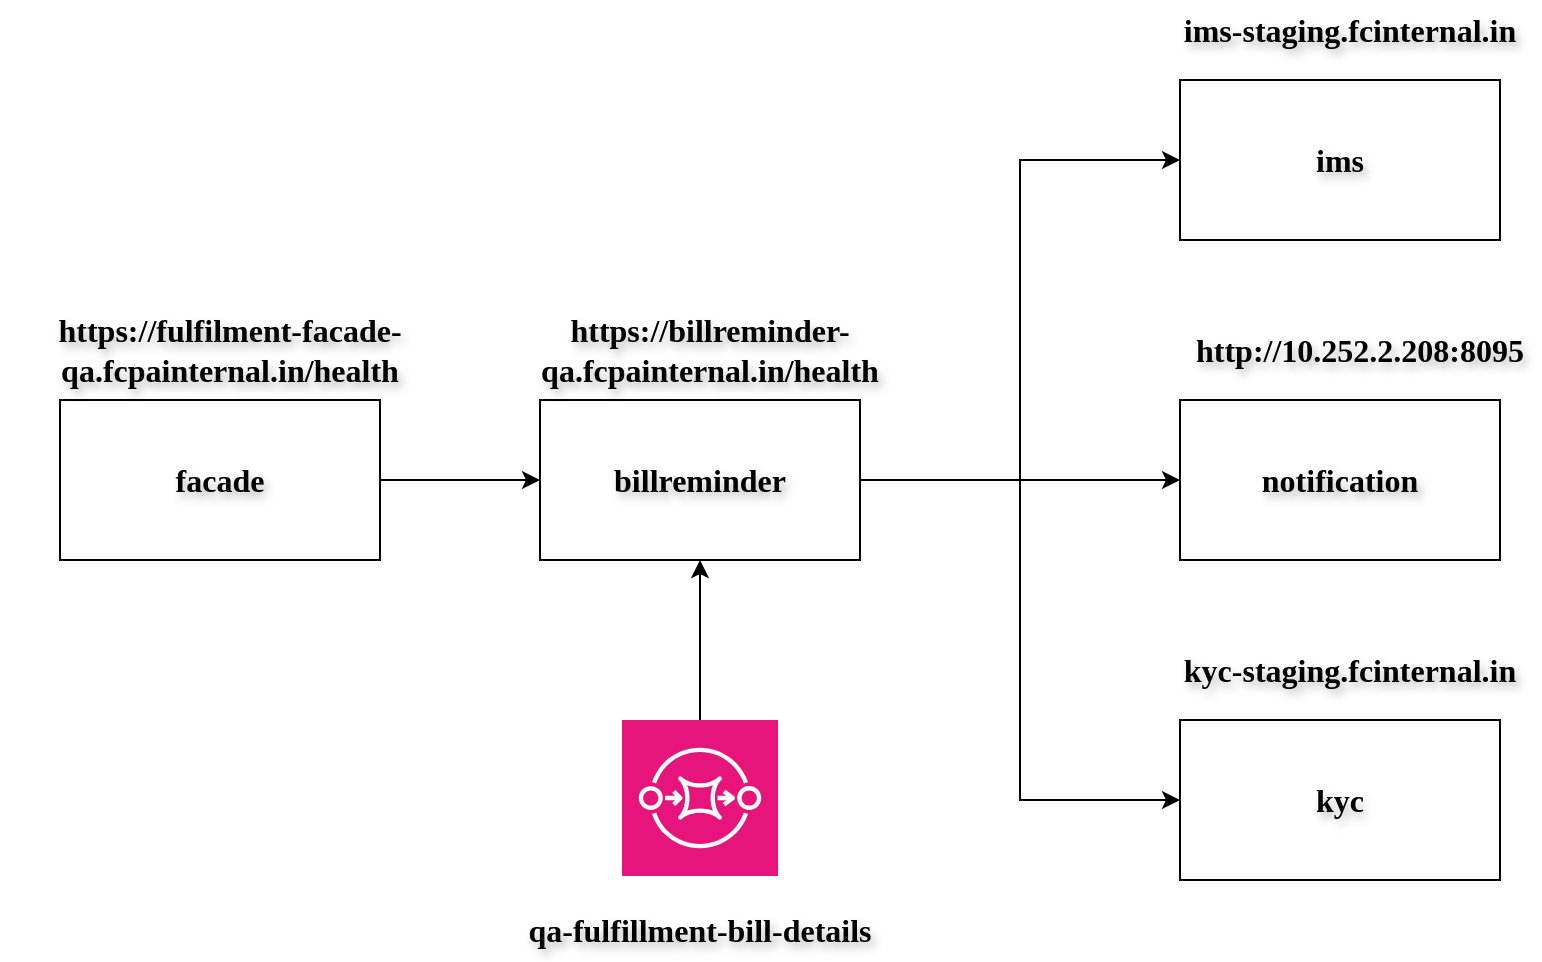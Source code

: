 <mxfile version="26.0.6">
  <diagram name="Page-1" id="c0rakYdYkkOSW9MFR3pB">
    <mxGraphModel dx="1434" dy="715" grid="1" gridSize="10" guides="1" tooltips="1" connect="1" arrows="1" fold="1" page="1" pageScale="1" pageWidth="850" pageHeight="1100" math="0" shadow="0">
      <root>
        <mxCell id="0" />
        <mxCell id="1" parent="0" />
        <mxCell id="gjNtZo99XuUkxoSSHXK9-3" style="edgeStyle=orthogonalEdgeStyle;rounded=0;orthogonalLoop=1;jettySize=auto;html=1;exitX=1;exitY=0.5;exitDx=0;exitDy=0;fontStyle=1;fontSize=16;movable=1;resizable=1;rotatable=1;deletable=1;editable=1;locked=0;connectable=1;labelBackgroundColor=none;fontColor=default;fontFamily=Times New Roman;textShadow=1;labelBorderColor=none;" edge="1" parent="1" source="gjNtZo99XuUkxoSSHXK9-4">
          <mxGeometry relative="1" as="geometry">
            <mxPoint x="280" y="400" as="targetPoint" />
          </mxGeometry>
        </mxCell>
        <mxCell id="gjNtZo99XuUkxoSSHXK9-4" value="facade" style="rounded=0;whiteSpace=wrap;html=1;fontStyle=1;fontSize=16;movable=1;resizable=1;rotatable=1;deletable=1;editable=1;locked=0;connectable=1;labelBackgroundColor=none;fontFamily=Times New Roman;textShadow=1;labelBorderColor=none;" vertex="1" parent="1">
          <mxGeometry x="40" y="360" width="160" height="80" as="geometry" />
        </mxCell>
        <mxCell id="gjNtZo99XuUkxoSSHXK9-7" style="edgeStyle=orthogonalEdgeStyle;rounded=0;orthogonalLoop=1;jettySize=auto;html=1;entryX=0;entryY=0.5;entryDx=0;entryDy=0;fontStyle=1;fontSize=16;movable=1;resizable=1;rotatable=1;deletable=1;editable=1;locked=0;connectable=1;labelBackgroundColor=none;fontColor=default;fontFamily=Times New Roman;textShadow=1;labelBorderColor=none;" edge="1" parent="1" source="gjNtZo99XuUkxoSSHXK9-9" target="gjNtZo99XuUkxoSSHXK9-10">
          <mxGeometry relative="1" as="geometry">
            <Array as="points">
              <mxPoint x="520" y="400" />
              <mxPoint x="520" y="240" />
            </Array>
          </mxGeometry>
        </mxCell>
        <mxCell id="gjNtZo99XuUkxoSSHXK9-8" style="edgeStyle=orthogonalEdgeStyle;rounded=0;orthogonalLoop=1;jettySize=auto;html=1;exitX=1;exitY=0.5;exitDx=0;exitDy=0;entryX=0;entryY=0.5;entryDx=0;entryDy=0;fontStyle=1;fontSize=16;movable=1;resizable=1;rotatable=1;deletable=1;editable=1;locked=0;connectable=1;labelBackgroundColor=none;fontColor=default;fontFamily=Times New Roman;textShadow=1;labelBorderColor=none;" edge="1" parent="1" source="gjNtZo99XuUkxoSSHXK9-9" target="gjNtZo99XuUkxoSSHXK9-11">
          <mxGeometry relative="1" as="geometry">
            <Array as="points">
              <mxPoint x="520" y="400" />
              <mxPoint x="520" y="560" />
            </Array>
          </mxGeometry>
        </mxCell>
        <mxCell id="gjNtZo99XuUkxoSSHXK9-24" style="edgeStyle=orthogonalEdgeStyle;rounded=0;orthogonalLoop=1;jettySize=auto;html=1;exitX=1;exitY=0.5;exitDx=0;exitDy=0;entryX=0;entryY=0.5;entryDx=0;entryDy=0;fontSize=16;textShadow=1;labelBackgroundColor=none;labelBorderColor=none;fontFamily=Times New Roman;" edge="1" parent="1" source="gjNtZo99XuUkxoSSHXK9-9" target="gjNtZo99XuUkxoSSHXK9-18">
          <mxGeometry relative="1" as="geometry" />
        </mxCell>
        <mxCell id="gjNtZo99XuUkxoSSHXK9-9" value="billreminder" style="rounded=0;whiteSpace=wrap;html=1;fontStyle=1;fontSize=16;movable=1;resizable=1;rotatable=1;deletable=1;editable=1;locked=0;connectable=1;labelBackgroundColor=none;fontFamily=Times New Roman;textShadow=1;labelBorderColor=none;" vertex="1" parent="1">
          <mxGeometry x="280" y="360" width="160" height="80" as="geometry" />
        </mxCell>
        <mxCell id="gjNtZo99XuUkxoSSHXK9-10" value="ims" style="rounded=0;whiteSpace=wrap;html=1;fontStyle=1;fontSize=16;movable=1;resizable=1;rotatable=1;deletable=1;editable=1;locked=0;connectable=1;labelBackgroundColor=none;fontFamily=Times New Roman;textShadow=1;labelBorderColor=none;" vertex="1" parent="1">
          <mxGeometry x="600" y="200" width="160" height="80" as="geometry" />
        </mxCell>
        <mxCell id="gjNtZo99XuUkxoSSHXK9-11" value="kyc" style="rounded=0;whiteSpace=wrap;html=1;fontStyle=1;fontSize=16;movable=1;resizable=1;rotatable=1;deletable=1;editable=1;locked=0;connectable=1;labelBackgroundColor=none;fontFamily=Times New Roman;textShadow=1;labelBorderColor=none;" vertex="1" parent="1">
          <mxGeometry x="600" y="520" width="160" height="80" as="geometry" />
        </mxCell>
        <UserObject label="&lt;font&gt;https://fulfilment-facade-qa.fcpainternal.in/health&lt;/font&gt;" link="https://fulfilment-facade-qa.fcpainternal.in/health" id="gjNtZo99XuUkxoSSHXK9-13">
          <mxCell style="text;html=1;align=center;verticalAlign=middle;whiteSpace=wrap;rounded=0;fontStyle=1;fontSize=16;movable=1;resizable=1;rotatable=1;deletable=1;editable=1;locked=0;connectable=1;labelBackgroundColor=none;fontFamily=Times New Roman;textShadow=1;labelBorderColor=none;" vertex="1" parent="1">
            <mxGeometry x="10" y="320" width="230" height="30" as="geometry" />
          </mxCell>
        </UserObject>
        <UserObject label="https://billreminder-qa.fcpainternal.in/health" link="https://billreminder-qa.fcpainternal.in/health" id="gjNtZo99XuUkxoSSHXK9-15">
          <mxCell style="text;html=1;align=center;verticalAlign=middle;whiteSpace=wrap;rounded=0;fontStyle=1;fontSize=16;movable=1;resizable=1;rotatable=1;deletable=1;editable=1;locked=0;connectable=1;labelBackgroundColor=none;fontFamily=Times New Roman;textShadow=1;labelBorderColor=none;" vertex="1" parent="1">
            <mxGeometry x="250" y="305" width="230" height="60" as="geometry" />
          </mxCell>
        </UserObject>
        <UserObject label="ims-staging.fcinternal.in" id="gjNtZo99XuUkxoSSHXK9-16">
          <mxCell style="text;html=1;align=center;verticalAlign=middle;whiteSpace=wrap;rounded=0;fontStyle=1;fontSize=16;movable=1;resizable=1;rotatable=1;deletable=1;editable=1;locked=0;connectable=1;labelBackgroundColor=none;fontFamily=Times New Roman;textShadow=1;labelBorderColor=none;" vertex="1" parent="1">
            <mxGeometry x="600" y="160" width="170" height="30" as="geometry" />
          </mxCell>
        </UserObject>
        <UserObject label="kyc-staging.fcinternal.in" id="gjNtZo99XuUkxoSSHXK9-17">
          <mxCell style="text;html=1;align=center;verticalAlign=middle;whiteSpace=wrap;rounded=0;fontStyle=1;fontSize=16;movable=1;resizable=1;rotatable=1;deletable=1;editable=1;locked=0;connectable=1;labelBackgroundColor=none;fontFamily=Times New Roman;textShadow=1;labelBorderColor=none;" vertex="1" parent="1">
            <mxGeometry x="600" y="480" width="170" height="30" as="geometry" />
          </mxCell>
        </UserObject>
        <mxCell id="gjNtZo99XuUkxoSSHXK9-18" value="notification" style="rounded=0;whiteSpace=wrap;html=1;fontStyle=1;fontSize=16;movable=1;resizable=1;rotatable=1;deletable=1;editable=1;locked=0;connectable=1;labelBackgroundColor=none;fontFamily=Times New Roman;textShadow=1;labelBorderColor=none;" vertex="1" parent="1">
          <mxGeometry x="600" y="360" width="160" height="80" as="geometry" />
        </mxCell>
        <mxCell id="gjNtZo99XuUkxoSSHXK9-21" value="" style="edgeStyle=orthogonalEdgeStyle;rounded=0;orthogonalLoop=1;jettySize=auto;html=1;fontSize=16;textShadow=1;labelBackgroundColor=none;labelBorderColor=none;fontFamily=Times New Roman;" edge="1" parent="1" source="gjNtZo99XuUkxoSSHXK9-20" target="gjNtZo99XuUkxoSSHXK9-9">
          <mxGeometry relative="1" as="geometry" />
        </mxCell>
        <mxCell id="gjNtZo99XuUkxoSSHXK9-20" value="" style="sketch=0;points=[[0,0,0],[0.25,0,0],[0.5,0,0],[0.75,0,0],[1,0,0],[0,1,0],[0.25,1,0],[0.5,1,0],[0.75,1,0],[1,1,0],[0,0.25,0],[0,0.5,0],[0,0.75,0],[1,0.25,0],[1,0.5,0],[1,0.75,0]];outlineConnect=0;fontColor=#232F3E;fillColor=#E7157B;strokeColor=#ffffff;dashed=0;verticalLabelPosition=bottom;verticalAlign=top;align=center;html=1;fontSize=16;fontStyle=0;aspect=fixed;shape=mxgraph.aws4.resourceIcon;resIcon=mxgraph.aws4.sqs;textShadow=1;whiteSpace=wrap;labelBackgroundColor=none;labelBorderColor=none;fontFamily=Times New Roman;" vertex="1" parent="1">
          <mxGeometry x="321" y="520" width="78" height="78" as="geometry" />
        </mxCell>
        <mxCell id="gjNtZo99XuUkxoSSHXK9-22" value="&lt;font&gt;&lt;b&gt;qa-fulfillment-bill-details&lt;/b&gt;&lt;/font&gt;" style="text;html=1;align=center;verticalAlign=middle;whiteSpace=wrap;rounded=0;fontSize=16;textShadow=1;labelBackgroundColor=none;labelBorderColor=none;fontFamily=Times New Roman;" vertex="1" parent="1">
          <mxGeometry x="260" y="610" width="200" height="30" as="geometry" />
        </mxCell>
        <mxCell id="gjNtZo99XuUkxoSSHXK9-25" value="&lt;b&gt;&lt;font&gt;http://10.252.2.208:8095&lt;/font&gt;&lt;/b&gt;" style="text;html=1;align=center;verticalAlign=middle;whiteSpace=wrap;rounded=0;textShadow=1;fontSize=16;labelBackgroundColor=none;labelBorderColor=none;fontFamily=Times New Roman;" vertex="1" parent="1">
          <mxGeometry x="600" y="320" width="180" height="30" as="geometry" />
        </mxCell>
      </root>
    </mxGraphModel>
  </diagram>
</mxfile>
